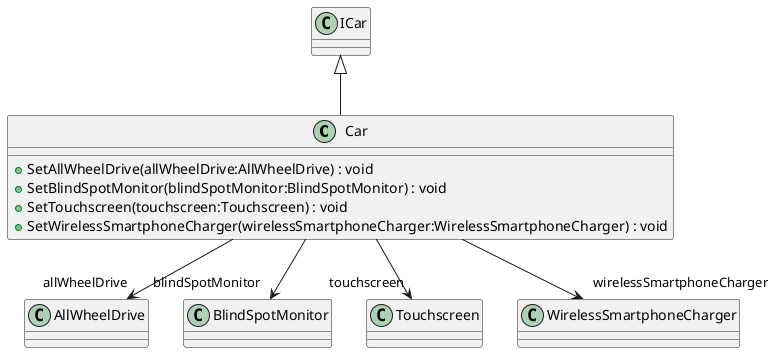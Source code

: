 @startuml
class Car {
    + SetAllWheelDrive(allWheelDrive:AllWheelDrive) : void
    + SetBlindSpotMonitor(blindSpotMonitor:BlindSpotMonitor) : void
    + SetTouchscreen(touchscreen:Touchscreen) : void
    + SetWirelessSmartphoneCharger(wirelessSmartphoneCharger:WirelessSmartphoneCharger) : void
}
ICar <|-- Car
Car --> "allWheelDrive" AllWheelDrive
Car --> "blindSpotMonitor" BlindSpotMonitor
Car --> "touchscreen" Touchscreen
Car --> "wirelessSmartphoneCharger" WirelessSmartphoneCharger
@enduml
